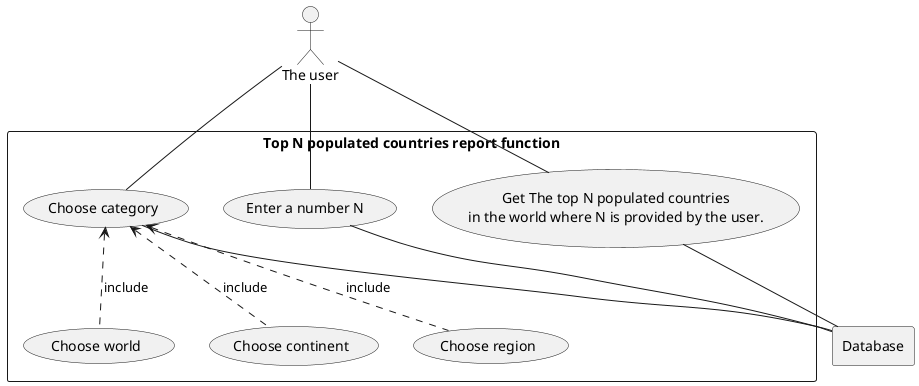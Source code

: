 @startuml

actor user as "The user"

rectangle Database

rectangle "Top N populated countries report function" {


    usecase world as "Choose world"
    usecase continent as "Choose continent"
    usecase region as "Choose region"
    usecase cc as "Choose category"
    usecase N as "Enter a number N "
    usecase UC as "Get The top N populated countries
    in the world where N is provided by the user."

    user -- UC
    user -- cc
    user -- N
    cc <.. world : include
    cc <.. continent : include
    cc <.. region : include

    UC -- Database
    cc -- Database
    N -- Database

}

@enduml